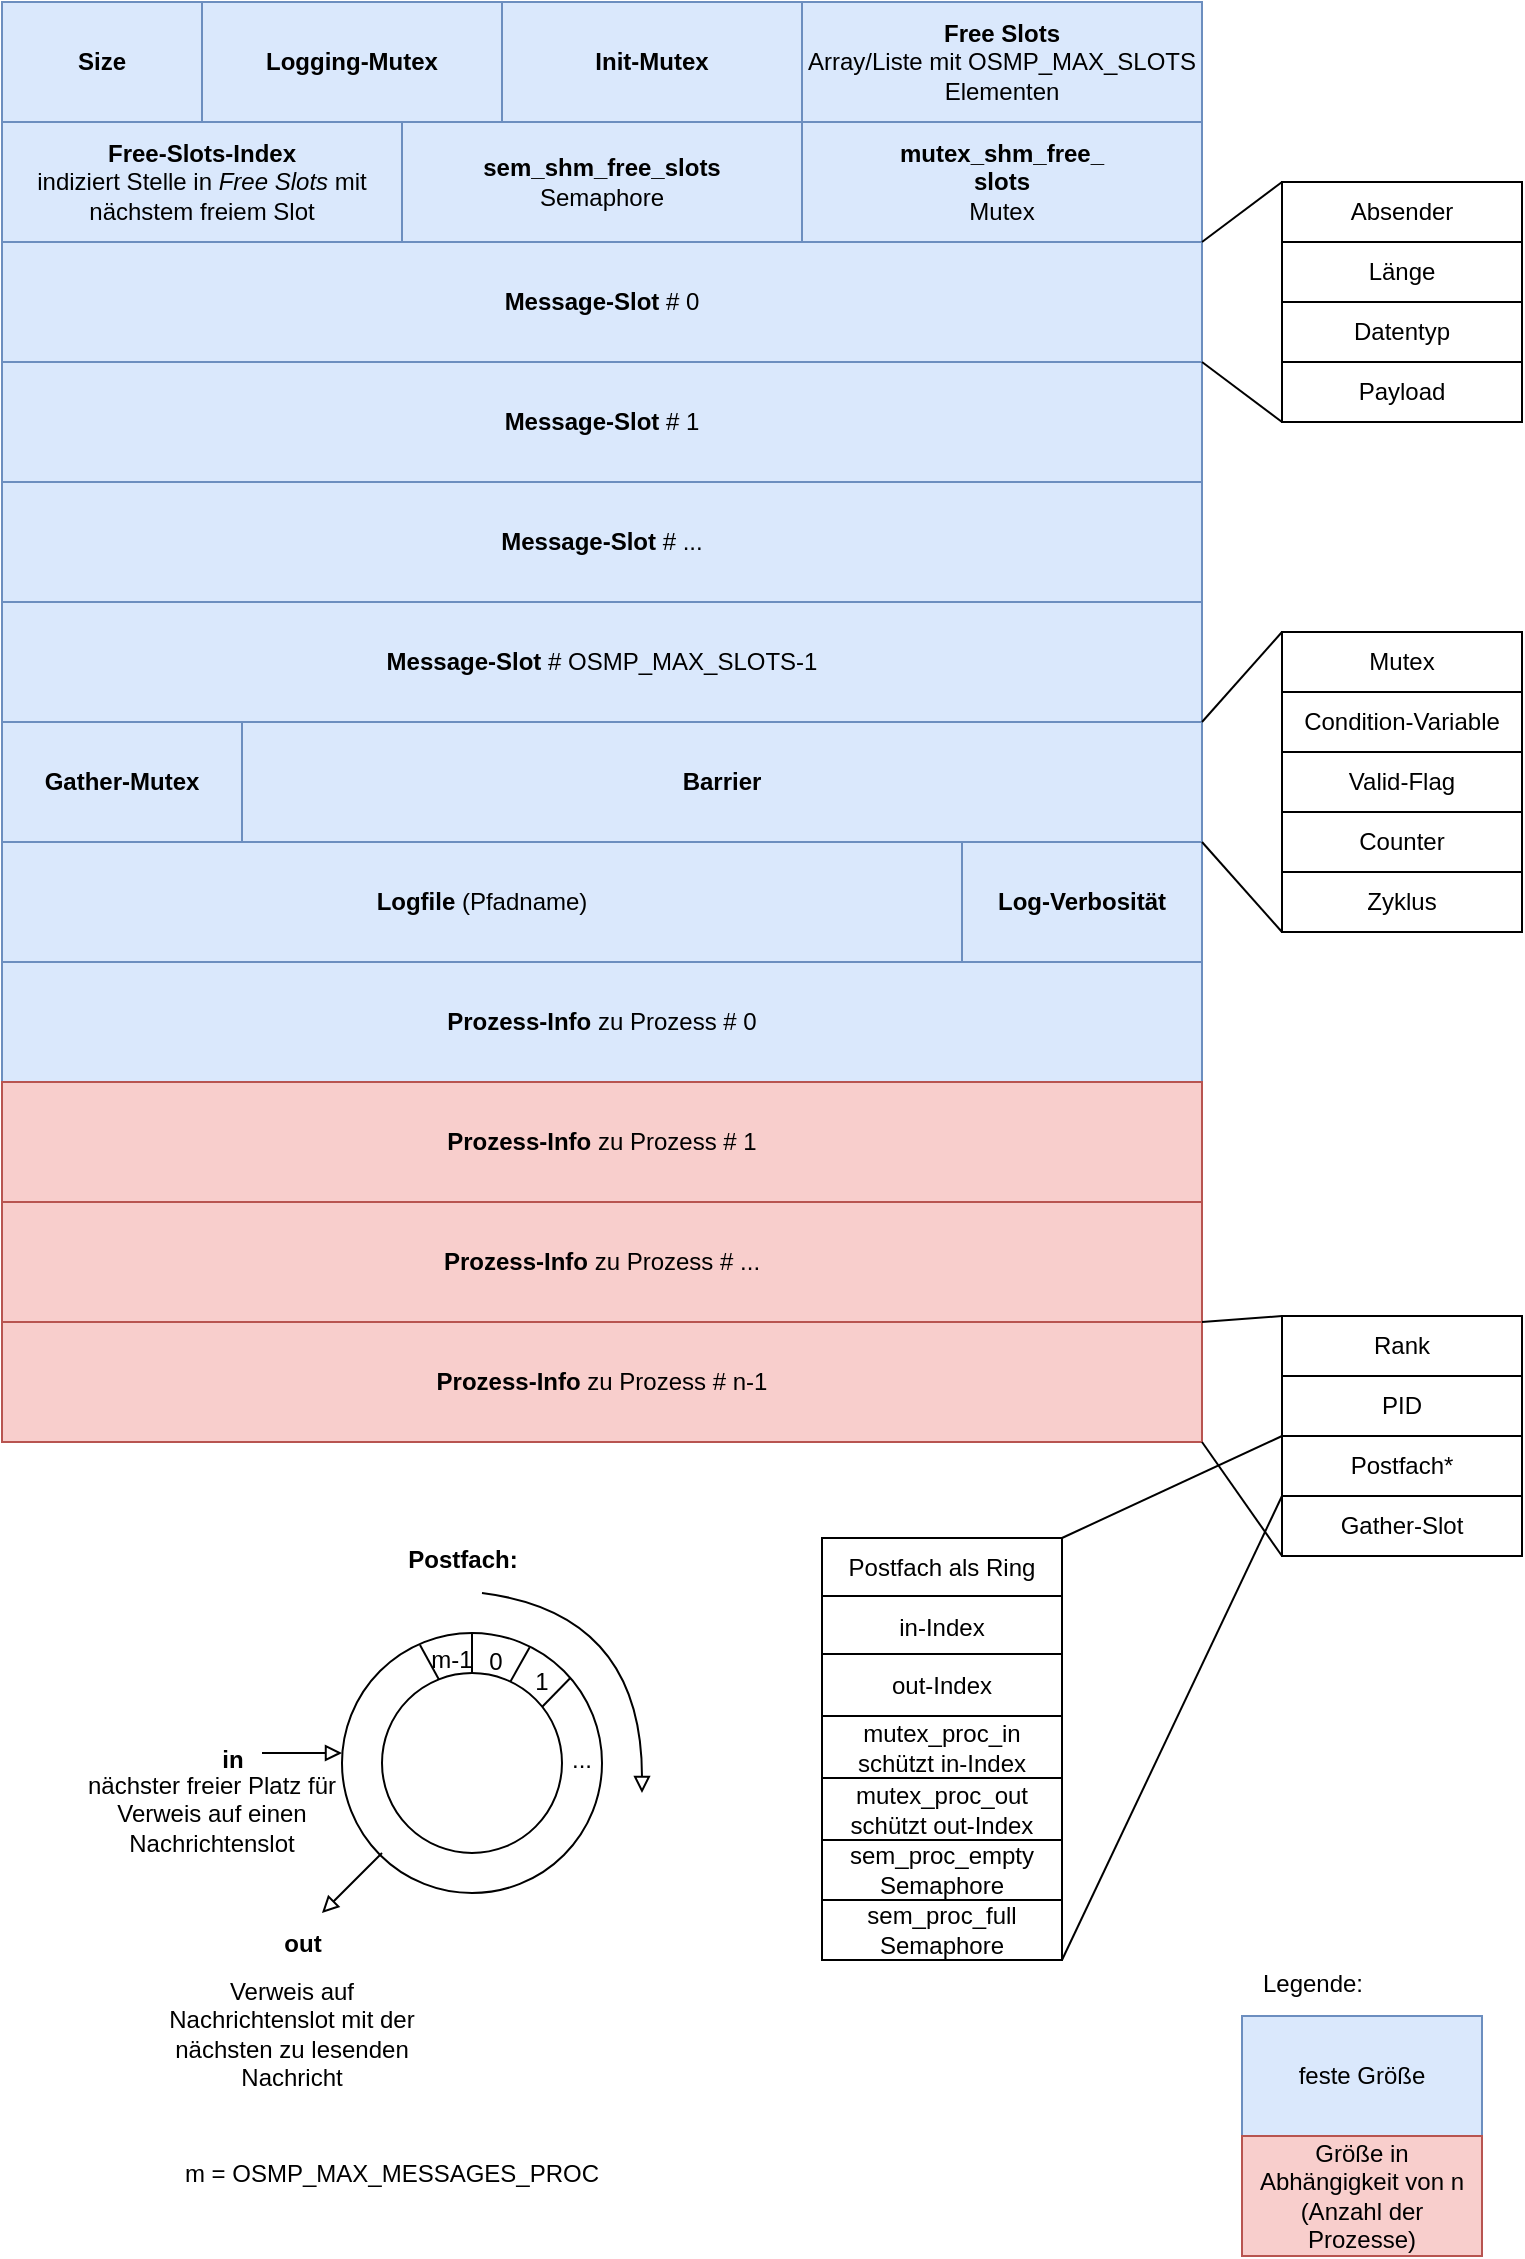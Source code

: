 <mxfile version="24.5.1" type="device">
  <diagram name="Seite-1" id="KQbiAlsc-eNq5ExwT50t">
    <mxGraphModel dx="1434" dy="747" grid="1" gridSize="10" guides="1" tooltips="1" connect="1" arrows="1" fold="1" page="1" pageScale="1" pageWidth="827" pageHeight="1169" math="0" shadow="0">
      <root>
        <mxCell id="0" />
        <mxCell id="1" parent="0" />
        <mxCell id="zcEqa7eawU82tAmcw_pG-1" value="&lt;b&gt;Size&lt;/b&gt;" style="rounded=0;whiteSpace=wrap;html=1;fillColor=#dae8fc;strokeColor=#6c8ebf;" parent="1" vertex="1">
          <mxGeometry x="50" y="23" width="100" height="60" as="geometry" />
        </mxCell>
        <mxCell id="zcEqa7eawU82tAmcw_pG-2" value="&lt;b&gt;Logging-Mutex&lt;/b&gt;" style="rounded=0;whiteSpace=wrap;html=1;fillColor=#dae8fc;strokeColor=#6c8ebf;" parent="1" vertex="1">
          <mxGeometry x="150" y="23" width="150" height="60" as="geometry" />
        </mxCell>
        <mxCell id="zcEqa7eawU82tAmcw_pG-3" value="&lt;div&gt;&lt;b&gt;Free Slots&lt;/b&gt;&lt;/div&gt;&lt;div&gt;Array/Liste mit OSMP_MAX_SLOTS Elementen&lt;br&gt;&lt;/div&gt;" style="rounded=0;whiteSpace=wrap;html=1;fillColor=#dae8fc;strokeColor=#6c8ebf;" parent="1" vertex="1">
          <mxGeometry x="450" y="23" width="200" height="60" as="geometry" />
        </mxCell>
        <mxCell id="zcEqa7eawU82tAmcw_pG-4" value="&lt;div&gt;&lt;b&gt;sem_shm_free_slots&lt;/b&gt;&lt;/div&gt;&lt;div&gt;Semaphore&lt;b&gt;&lt;br&gt;&lt;/b&gt;&lt;/div&gt;" style="rounded=0;whiteSpace=wrap;html=1;fillColor=#dae8fc;strokeColor=#6c8ebf;" parent="1" vertex="1">
          <mxGeometry x="250" y="83" width="200" height="60" as="geometry" />
        </mxCell>
        <mxCell id="zcEqa7eawU82tAmcw_pG-5" value="&lt;div&gt;&lt;b&gt;mutex_shm_free_&lt;/b&gt;&lt;/div&gt;&lt;div&gt;&lt;b&gt;slots&lt;br&gt;&lt;/b&gt;&lt;/div&gt;&lt;div&gt;Mutex&lt;b&gt;&lt;br&gt;&lt;/b&gt;&lt;/div&gt;" style="rounded=0;whiteSpace=wrap;html=1;fillColor=#dae8fc;strokeColor=#6c8ebf;" parent="1" vertex="1">
          <mxGeometry x="450" y="83" width="200" height="60" as="geometry" />
        </mxCell>
        <mxCell id="zcEqa7eawU82tAmcw_pG-6" value="&lt;b&gt;Message-Slot&lt;/b&gt; # 0" style="rounded=0;whiteSpace=wrap;html=1;fillColor=#dae8fc;strokeColor=#6c8ebf;" parent="1" vertex="1">
          <mxGeometry x="50" y="143" width="600" height="60" as="geometry" />
        </mxCell>
        <mxCell id="zcEqa7eawU82tAmcw_pG-7" value="&lt;b&gt;Message-Slot&lt;/b&gt; # 1" style="rounded=0;whiteSpace=wrap;html=1;fillColor=#dae8fc;strokeColor=#6c8ebf;" parent="1" vertex="1">
          <mxGeometry x="50" y="203" width="600" height="60" as="geometry" />
        </mxCell>
        <mxCell id="zcEqa7eawU82tAmcw_pG-8" value="&lt;b&gt;Message-Slot&lt;/b&gt; # ..." style="rounded=0;whiteSpace=wrap;html=1;fillColor=#dae8fc;strokeColor=#6c8ebf;" parent="1" vertex="1">
          <mxGeometry x="50" y="263" width="600" height="60" as="geometry" />
        </mxCell>
        <mxCell id="zcEqa7eawU82tAmcw_pG-9" value="&lt;b&gt;Message-Slot&lt;/b&gt; # OSMP_MAX_SLOTS-1" style="rounded=0;whiteSpace=wrap;html=1;fillColor=#dae8fc;strokeColor=#6c8ebf;" parent="1" vertex="1">
          <mxGeometry x="50" y="323" width="600" height="60" as="geometry" />
        </mxCell>
        <mxCell id="zcEqa7eawU82tAmcw_pG-10" value="&lt;b&gt;Gather-Mutex&lt;/b&gt;" style="rounded=0;whiteSpace=wrap;html=1;fillColor=#dae8fc;strokeColor=#6c8ebf;" parent="1" vertex="1">
          <mxGeometry x="50" y="383" width="120" height="60" as="geometry" />
        </mxCell>
        <mxCell id="zcEqa7eawU82tAmcw_pG-11" value="&lt;b&gt;Barrier&lt;/b&gt;" style="rounded=0;whiteSpace=wrap;html=1;fillColor=#dae8fc;strokeColor=#6c8ebf;" parent="1" vertex="1">
          <mxGeometry x="170" y="383" width="480" height="60" as="geometry" />
        </mxCell>
        <mxCell id="zcEqa7eawU82tAmcw_pG-12" value="&lt;b&gt;Logfile&lt;/b&gt; (Pfadname)&lt;b&gt;&lt;br&gt;&lt;/b&gt;" style="rounded=0;whiteSpace=wrap;html=1;fillColor=#dae8fc;strokeColor=#6c8ebf;" parent="1" vertex="1">
          <mxGeometry x="50" y="443" width="480" height="60" as="geometry" />
        </mxCell>
        <mxCell id="zcEqa7eawU82tAmcw_pG-13" value="&lt;b&gt;Log-Verbosität&lt;/b&gt;" style="rounded=0;whiteSpace=wrap;html=1;fillColor=#dae8fc;strokeColor=#6c8ebf;" parent="1" vertex="1">
          <mxGeometry x="530" y="443" width="120" height="60" as="geometry" />
        </mxCell>
        <mxCell id="zcEqa7eawU82tAmcw_pG-14" value="&lt;b&gt;Prozess-Info &lt;/b&gt;zu Prozess # 0&lt;b&gt;&lt;br&gt;&lt;/b&gt;" style="rounded=0;whiteSpace=wrap;html=1;fillColor=#dae8fc;strokeColor=#6c8ebf;" parent="1" vertex="1">
          <mxGeometry x="50" y="503" width="600" height="60" as="geometry" />
        </mxCell>
        <mxCell id="zcEqa7eawU82tAmcw_pG-15" value="&lt;b&gt;Prozess-Info &lt;/b&gt;zu Prozess # 1&lt;b&gt;&lt;br&gt;&lt;/b&gt;" style="rounded=0;whiteSpace=wrap;html=1;fillColor=#f8cecc;strokeColor=#b85450;" parent="1" vertex="1">
          <mxGeometry x="50" y="563" width="600" height="60" as="geometry" />
        </mxCell>
        <mxCell id="zcEqa7eawU82tAmcw_pG-16" value="&lt;b&gt;Prozess-Info &lt;/b&gt;zu Prozess # ..." style="rounded=0;whiteSpace=wrap;html=1;fillColor=#f8cecc;strokeColor=#b85450;" parent="1" vertex="1">
          <mxGeometry x="50" y="623" width="600" height="60" as="geometry" />
        </mxCell>
        <mxCell id="zcEqa7eawU82tAmcw_pG-17" value="&lt;b&gt;Prozess-Info &lt;/b&gt;zu Prozess # n-1&lt;b&gt;&lt;br&gt;&lt;/b&gt;" style="rounded=0;whiteSpace=wrap;html=1;fillColor=#f8cecc;strokeColor=#b85450;" parent="1" vertex="1">
          <mxGeometry x="50" y="683" width="600" height="60" as="geometry" />
        </mxCell>
        <mxCell id="zcEqa7eawU82tAmcw_pG-18" value="feste Größe" style="rounded=0;whiteSpace=wrap;html=1;fillColor=#dae8fc;strokeColor=#6c8ebf;" parent="1" vertex="1">
          <mxGeometry x="670" y="1030" width="120" height="60" as="geometry" />
        </mxCell>
        <mxCell id="zcEqa7eawU82tAmcw_pG-19" value="Größe in Abhängigkeit von n (Anzahl der Prozesse)" style="rounded=0;whiteSpace=wrap;html=1;fillColor=#f8cecc;strokeColor=#b85450;" parent="1" vertex="1">
          <mxGeometry x="670" y="1090" width="120" height="60" as="geometry" />
        </mxCell>
        <mxCell id="zcEqa7eawU82tAmcw_pG-20" value="Absender" style="rounded=0;whiteSpace=wrap;html=1;" parent="1" vertex="1">
          <mxGeometry x="690" y="113" width="120" height="30" as="geometry" />
        </mxCell>
        <mxCell id="zcEqa7eawU82tAmcw_pG-21" value="Länge" style="rounded=0;whiteSpace=wrap;html=1;" parent="1" vertex="1">
          <mxGeometry x="690" y="143" width="120" height="30" as="geometry" />
        </mxCell>
        <mxCell id="zcEqa7eawU82tAmcw_pG-22" value="Datentyp" style="rounded=0;whiteSpace=wrap;html=1;" parent="1" vertex="1">
          <mxGeometry x="690" y="173" width="120" height="30" as="geometry" />
        </mxCell>
        <mxCell id="zcEqa7eawU82tAmcw_pG-23" value="Payload" style="rounded=0;whiteSpace=wrap;html=1;" parent="1" vertex="1">
          <mxGeometry x="690" y="203" width="120" height="30" as="geometry" />
        </mxCell>
        <mxCell id="zcEqa7eawU82tAmcw_pG-24" value="Mutex" style="rounded=0;whiteSpace=wrap;html=1;" parent="1" vertex="1">
          <mxGeometry x="690" y="338" width="120" height="30" as="geometry" />
        </mxCell>
        <mxCell id="zcEqa7eawU82tAmcw_pG-25" value="Condition-Variable" style="rounded=0;whiteSpace=wrap;html=1;" parent="1" vertex="1">
          <mxGeometry x="690" y="368" width="120" height="30" as="geometry" />
        </mxCell>
        <mxCell id="zcEqa7eawU82tAmcw_pG-26" value="Valid-Flag" style="rounded=0;whiteSpace=wrap;html=1;" parent="1" vertex="1">
          <mxGeometry x="690" y="398" width="120" height="30" as="geometry" />
        </mxCell>
        <mxCell id="zcEqa7eawU82tAmcw_pG-27" value="Counter" style="rounded=0;whiteSpace=wrap;html=1;" parent="1" vertex="1">
          <mxGeometry x="690" y="428" width="120" height="30" as="geometry" />
        </mxCell>
        <mxCell id="zcEqa7eawU82tAmcw_pG-28" value="Zyklus" style="rounded=0;whiteSpace=wrap;html=1;" parent="1" vertex="1">
          <mxGeometry x="690" y="458" width="120" height="30" as="geometry" />
        </mxCell>
        <mxCell id="zcEqa7eawU82tAmcw_pG-29" value="Rank" style="rounded=0;whiteSpace=wrap;html=1;" parent="1" vertex="1">
          <mxGeometry x="690" y="680" width="120" height="30" as="geometry" />
        </mxCell>
        <mxCell id="zcEqa7eawU82tAmcw_pG-30" value="PID" style="rounded=0;whiteSpace=wrap;html=1;" parent="1" vertex="1">
          <mxGeometry x="690" y="710" width="120" height="30" as="geometry" />
        </mxCell>
        <mxCell id="zcEqa7eawU82tAmcw_pG-31" value="Postfach*" style="rounded=0;whiteSpace=wrap;html=1;" parent="1" vertex="1">
          <mxGeometry x="690" y="740" width="120" height="30" as="geometry" />
        </mxCell>
        <mxCell id="zcEqa7eawU82tAmcw_pG-32" value="Gather-Slot" style="rounded=0;whiteSpace=wrap;html=1;" parent="1" vertex="1">
          <mxGeometry x="690" y="770" width="120" height="30" as="geometry" />
        </mxCell>
        <mxCell id="zcEqa7eawU82tAmcw_pG-33" value="" style="endArrow=none;html=1;rounded=0;exitX=1;exitY=0;exitDx=0;exitDy=0;entryX=0;entryY=0;entryDx=0;entryDy=0;" parent="1" source="zcEqa7eawU82tAmcw_pG-6" target="zcEqa7eawU82tAmcw_pG-20" edge="1">
          <mxGeometry width="50" height="50" relative="1" as="geometry">
            <mxPoint x="640" y="133" as="sourcePoint" />
            <mxPoint x="690" y="83" as="targetPoint" />
          </mxGeometry>
        </mxCell>
        <mxCell id="zcEqa7eawU82tAmcw_pG-34" value="" style="endArrow=none;html=1;rounded=0;exitX=1;exitY=0;exitDx=0;exitDy=0;entryX=0;entryY=1;entryDx=0;entryDy=0;" parent="1" source="zcEqa7eawU82tAmcw_pG-7" target="zcEqa7eawU82tAmcw_pG-23" edge="1">
          <mxGeometry width="50" height="50" relative="1" as="geometry">
            <mxPoint x="650" y="263" as="sourcePoint" />
            <mxPoint x="690" y="203" as="targetPoint" />
          </mxGeometry>
        </mxCell>
        <mxCell id="zcEqa7eawU82tAmcw_pG-35" value="" style="endArrow=none;html=1;rounded=0;exitX=1;exitY=1;exitDx=0;exitDy=0;entryX=0;entryY=0;entryDx=0;entryDy=0;" parent="1" source="zcEqa7eawU82tAmcw_pG-9" target="zcEqa7eawU82tAmcw_pG-24" edge="1">
          <mxGeometry width="50" height="50" relative="1" as="geometry">
            <mxPoint x="640" y="323" as="sourcePoint" />
            <mxPoint x="690" y="273" as="targetPoint" />
          </mxGeometry>
        </mxCell>
        <mxCell id="zcEqa7eawU82tAmcw_pG-36" value="" style="endArrow=none;html=1;rounded=0;exitX=1;exitY=0;exitDx=0;exitDy=0;" parent="1" source="zcEqa7eawU82tAmcw_pG-13" edge="1">
          <mxGeometry width="50" height="50" relative="1" as="geometry">
            <mxPoint x="640" y="538" as="sourcePoint" />
            <mxPoint x="690" y="488" as="targetPoint" />
          </mxGeometry>
        </mxCell>
        <mxCell id="zcEqa7eawU82tAmcw_pG-37" value="" style="endArrow=none;html=1;rounded=0;exitX=1;exitY=0;exitDx=0;exitDy=0;entryX=0;entryY=0;entryDx=0;entryDy=0;" parent="1" source="zcEqa7eawU82tAmcw_pG-17" target="zcEqa7eawU82tAmcw_pG-29" edge="1">
          <mxGeometry width="50" height="50" relative="1" as="geometry">
            <mxPoint x="640" y="783" as="sourcePoint" />
            <mxPoint x="690" y="723" as="targetPoint" />
          </mxGeometry>
        </mxCell>
        <mxCell id="zcEqa7eawU82tAmcw_pG-38" value="" style="endArrow=none;html=1;rounded=0;entryX=0;entryY=1;entryDx=0;entryDy=0;exitX=1;exitY=1;exitDx=0;exitDy=0;" parent="1" source="zcEqa7eawU82tAmcw_pG-17" target="zcEqa7eawU82tAmcw_pG-32" edge="1">
          <mxGeometry width="50" height="50" relative="1" as="geometry">
            <mxPoint x="650" y="720" as="sourcePoint" />
            <mxPoint x="690" y="740" as="targetPoint" />
          </mxGeometry>
        </mxCell>
        <mxCell id="zcEqa7eawU82tAmcw_pG-39" value="&lt;div&gt;Postfach als Ring&lt;/div&gt;" style="rounded=0;whiteSpace=wrap;html=1;" parent="1" vertex="1">
          <mxGeometry x="460" y="791" width="120" height="30" as="geometry" />
        </mxCell>
        <mxCell id="zcEqa7eawU82tAmcw_pG-40" value="&lt;div&gt;sem_proc_empty&lt;/div&gt;&lt;div&gt;Semaphore&lt;br&gt;&lt;/div&gt;" style="rounded=0;whiteSpace=wrap;html=1;" parent="1" vertex="1">
          <mxGeometry x="460" y="942" width="120" height="30" as="geometry" />
        </mxCell>
        <mxCell id="zcEqa7eawU82tAmcw_pG-41" value="&lt;div&gt;sem_proc_full&lt;/div&gt;&lt;div&gt;Semaphore&lt;br&gt;&lt;/div&gt;" style="rounded=0;whiteSpace=wrap;html=1;" parent="1" vertex="1">
          <mxGeometry x="460" y="972" width="120" height="30" as="geometry" />
        </mxCell>
        <mxCell id="zcEqa7eawU82tAmcw_pG-42" value="" style="ellipse;whiteSpace=wrap;html=1;aspect=fixed;" parent="1" vertex="1">
          <mxGeometry x="220" y="838.5" width="130" height="130" as="geometry" />
        </mxCell>
        <mxCell id="zcEqa7eawU82tAmcw_pG-43" value="" style="ellipse;whiteSpace=wrap;html=1;aspect=fixed;" parent="1" vertex="1">
          <mxGeometry x="240" y="858.5" width="90" height="90" as="geometry" />
        </mxCell>
        <mxCell id="zcEqa7eawU82tAmcw_pG-44" value="" style="endArrow=block;html=1;rounded=0;endFill=0;" parent="1" edge="1">
          <mxGeometry width="50" height="50" relative="1" as="geometry">
            <mxPoint x="180" y="898.5" as="sourcePoint" />
            <mxPoint x="220" y="898.5" as="targetPoint" />
          </mxGeometry>
        </mxCell>
        <mxCell id="zcEqa7eawU82tAmcw_pG-45" value="" style="endArrow=block;html=1;rounded=0;endFill=0;" parent="1" edge="1">
          <mxGeometry width="50" height="50" relative="1" as="geometry">
            <mxPoint x="240" y="948.5" as="sourcePoint" />
            <mxPoint x="210" y="978.5" as="targetPoint" />
          </mxGeometry>
        </mxCell>
        <mxCell id="zcEqa7eawU82tAmcw_pG-49" value="" style="curved=1;endArrow=block;html=1;rounded=0;endFill=0;" parent="1" edge="1">
          <mxGeometry width="50" height="50" relative="1" as="geometry">
            <mxPoint x="290" y="818.5" as="sourcePoint" />
            <mxPoint x="370" y="918.5" as="targetPoint" />
            <Array as="points">
              <mxPoint x="370" y="828.5" />
            </Array>
          </mxGeometry>
        </mxCell>
        <mxCell id="zcEqa7eawU82tAmcw_pG-50" value="&lt;b&gt;out&lt;/b&gt;" style="text;html=1;align=center;verticalAlign=middle;resizable=0;points=[];autosize=1;strokeColor=none;fillColor=none;" parent="1" vertex="1">
          <mxGeometry x="180" y="978.5" width="40" height="30" as="geometry" />
        </mxCell>
        <mxCell id="zcEqa7eawU82tAmcw_pG-51" value="&lt;b&gt;in&lt;/b&gt;" style="text;html=1;align=center;verticalAlign=middle;resizable=0;points=[];autosize=1;strokeColor=none;fillColor=none;" parent="1" vertex="1">
          <mxGeometry x="150" y="886.5" width="30" height="30" as="geometry" />
        </mxCell>
        <mxCell id="zcEqa7eawU82tAmcw_pG-52" value="&lt;b&gt;Postfach:&lt;/b&gt;" style="text;html=1;align=center;verticalAlign=middle;resizable=0;points=[];autosize=1;strokeColor=none;fillColor=none;" parent="1" vertex="1">
          <mxGeometry x="240" y="786.5" width="80" height="30" as="geometry" />
        </mxCell>
        <mxCell id="zcEqa7eawU82tAmcw_pG-53" value="" style="endArrow=none;html=1;rounded=0;entryX=0.5;entryY=0;entryDx=0;entryDy=0;" parent="1" target="zcEqa7eawU82tAmcw_pG-42" edge="1">
          <mxGeometry width="50" height="50" relative="1" as="geometry">
            <mxPoint x="285" y="858.5" as="sourcePoint" />
            <mxPoint x="400" y="868.5" as="targetPoint" />
          </mxGeometry>
        </mxCell>
        <mxCell id="zcEqa7eawU82tAmcw_pG-55" value="" style="endArrow=none;html=1;rounded=0;entryX=0.88;entryY=0.171;entryDx=0;entryDy=0;entryPerimeter=0;exitX=0.695;exitY=0.042;exitDx=0;exitDy=0;exitPerimeter=0;" parent="1" target="zcEqa7eawU82tAmcw_pG-42" edge="1">
          <mxGeometry width="50" height="50" relative="1" as="geometry">
            <mxPoint x="320" y="875.5" as="sourcePoint" />
            <mxPoint x="330" y="858.5" as="targetPoint" />
          </mxGeometry>
        </mxCell>
        <mxCell id="zcEqa7eawU82tAmcw_pG-56" value="" style="endArrow=none;html=1;rounded=0;entryX=0.722;entryY=0.055;entryDx=0;entryDy=0;entryPerimeter=0;exitX=0.713;exitY=0.048;exitDx=0;exitDy=0;exitPerimeter=0;" parent="1" source="zcEqa7eawU82tAmcw_pG-43" target="zcEqa7eawU82tAmcw_pG-42" edge="1">
          <mxGeometry width="50" height="50" relative="1" as="geometry">
            <mxPoint x="301" y="861" as="sourcePoint" />
            <mxPoint x="315" y="846" as="targetPoint" />
          </mxGeometry>
        </mxCell>
        <mxCell id="zcEqa7eawU82tAmcw_pG-57" value="" style="endArrow=none;html=1;rounded=0;entryX=0.3;entryY=0.046;entryDx=0;entryDy=0;entryPerimeter=0;exitX=0.317;exitY=0.037;exitDx=0;exitDy=0;exitPerimeter=0;" parent="1" source="zcEqa7eawU82tAmcw_pG-43" target="zcEqa7eawU82tAmcw_pG-42" edge="1">
          <mxGeometry width="50" height="50" relative="1" as="geometry">
            <mxPoint x="273.3" y="858.5" as="sourcePoint" />
            <mxPoint x="265" y="838.8" as="targetPoint" />
          </mxGeometry>
        </mxCell>
        <mxCell id="zcEqa7eawU82tAmcw_pG-58" value="0" style="text;html=1;align=center;verticalAlign=middle;whiteSpace=wrap;rounded=0;" parent="1" vertex="1">
          <mxGeometry x="267" y="837.5" width="60" height="30" as="geometry" />
        </mxCell>
        <mxCell id="zcEqa7eawU82tAmcw_pG-59" value="1" style="text;html=1;align=center;verticalAlign=middle;whiteSpace=wrap;rounded=0;" parent="1" vertex="1">
          <mxGeometry x="290" y="847.5" width="60" height="30" as="geometry" />
        </mxCell>
        <mxCell id="zcEqa7eawU82tAmcw_pG-60" value="..." style="text;html=1;align=center;verticalAlign=middle;whiteSpace=wrap;rounded=0;" parent="1" vertex="1">
          <mxGeometry x="310" y="886.5" width="60" height="30" as="geometry" />
        </mxCell>
        <mxCell id="zcEqa7eawU82tAmcw_pG-61" value="m-1" style="text;html=1;align=center;verticalAlign=middle;whiteSpace=wrap;rounded=0;" parent="1" vertex="1">
          <mxGeometry x="245" y="836.5" width="60" height="30" as="geometry" />
        </mxCell>
        <mxCell id="zcEqa7eawU82tAmcw_pG-62" value="nächster freier Platz für Verweis auf einen Nachrichtenslot" style="text;html=1;align=center;verticalAlign=middle;whiteSpace=wrap;rounded=0;" parent="1" vertex="1">
          <mxGeometry x="90" y="888.5" width="130" height="80" as="geometry" />
        </mxCell>
        <mxCell id="zcEqa7eawU82tAmcw_pG-63" value="Verweis auf Nachrichtenslot mit der nächsten zu lesenden Nachricht" style="text;html=1;align=center;verticalAlign=middle;whiteSpace=wrap;rounded=0;" parent="1" vertex="1">
          <mxGeometry x="130" y="998.5" width="130" height="80" as="geometry" />
        </mxCell>
        <mxCell id="zcEqa7eawU82tAmcw_pG-64" value="in-Index" style="rounded=0;whiteSpace=wrap;html=1;" parent="1" vertex="1">
          <mxGeometry x="460" y="820" width="120" height="31" as="geometry" />
        </mxCell>
        <mxCell id="zcEqa7eawU82tAmcw_pG-65" value="out-Index" style="rounded=0;whiteSpace=wrap;html=1;" parent="1" vertex="1">
          <mxGeometry x="460" y="849" width="120" height="31" as="geometry" />
        </mxCell>
        <mxCell id="zcEqa7eawU82tAmcw_pG-66" value="&lt;div&gt;mutex_proc_in&lt;/div&gt;&lt;div&gt;schützt in-Index&lt;br&gt;&lt;/div&gt;" style="rounded=0;whiteSpace=wrap;html=1;" parent="1" vertex="1">
          <mxGeometry x="460" y="880" width="120" height="31" as="geometry" />
        </mxCell>
        <mxCell id="zcEqa7eawU82tAmcw_pG-67" value="&lt;div&gt;mutex_proc_out&lt;/div&gt;&lt;div&gt;schützt out-Index&lt;br&gt;&lt;/div&gt;" style="rounded=0;whiteSpace=wrap;html=1;" parent="1" vertex="1">
          <mxGeometry x="460" y="911" width="120" height="31" as="geometry" />
        </mxCell>
        <mxCell id="zcEqa7eawU82tAmcw_pG-68" value="" style="endArrow=none;html=1;rounded=0;exitX=1;exitY=0;exitDx=0;exitDy=0;entryX=0;entryY=1;entryDx=0;entryDy=0;" parent="1" source="zcEqa7eawU82tAmcw_pG-39" target="zcEqa7eawU82tAmcw_pG-30" edge="1">
          <mxGeometry width="50" height="50" relative="1" as="geometry">
            <mxPoint x="600" y="788" as="sourcePoint" />
            <mxPoint x="650" y="738" as="targetPoint" />
          </mxGeometry>
        </mxCell>
        <mxCell id="zcEqa7eawU82tAmcw_pG-69" value="" style="endArrow=none;html=1;rounded=0;exitX=1;exitY=1;exitDx=0;exitDy=0;entryX=0;entryY=0;entryDx=0;entryDy=0;" parent="1" source="zcEqa7eawU82tAmcw_pG-41" target="zcEqa7eawU82tAmcw_pG-32" edge="1">
          <mxGeometry width="50" height="50" relative="1" as="geometry">
            <mxPoint x="600" y="950" as="sourcePoint" />
            <mxPoint x="710" y="930" as="targetPoint" />
          </mxGeometry>
        </mxCell>
        <mxCell id="zcEqa7eawU82tAmcw_pG-72" value="&lt;div&gt;m = OSMP_MAX_MESSAGES_PROC&lt;br&gt;&lt;/div&gt;" style="text;html=1;align=center;verticalAlign=middle;whiteSpace=wrap;rounded=0;" parent="1" vertex="1">
          <mxGeometry x="130" y="1078.5" width="230" height="60.5" as="geometry" />
        </mxCell>
        <mxCell id="uGT1bHGZpaUW4bwzr1TY-1" value="&lt;b&gt;Init-Mutex&lt;/b&gt;" style="rounded=0;whiteSpace=wrap;html=1;fillColor=#dae8fc;strokeColor=#6c8ebf;" parent="1" vertex="1">
          <mxGeometry x="300" y="23" width="150" height="60" as="geometry" />
        </mxCell>
        <mxCell id="uGT1bHGZpaUW4bwzr1TY-4" value="&lt;div&gt;&lt;b&gt;Free-Slots-Index&lt;/b&gt;&lt;/div&gt;&lt;div&gt;indiziert Stelle in &lt;i&gt;Free Slots &lt;/i&gt;mit nächstem freiem Slot&lt;br&gt;&lt;/div&gt;" style="rounded=0;whiteSpace=wrap;html=1;fillColor=#dae8fc;strokeColor=#6c8ebf;" parent="1" vertex="1">
          <mxGeometry x="50" y="83" width="200" height="60" as="geometry" />
        </mxCell>
        <mxCell id="uGT1bHGZpaUW4bwzr1TY-8" value="Legende:" style="text;html=1;align=center;verticalAlign=middle;resizable=0;points=[];autosize=1;strokeColor=none;fillColor=none;" parent="1" vertex="1">
          <mxGeometry x="670" y="998.5" width="70" height="30" as="geometry" />
        </mxCell>
      </root>
    </mxGraphModel>
  </diagram>
</mxfile>
